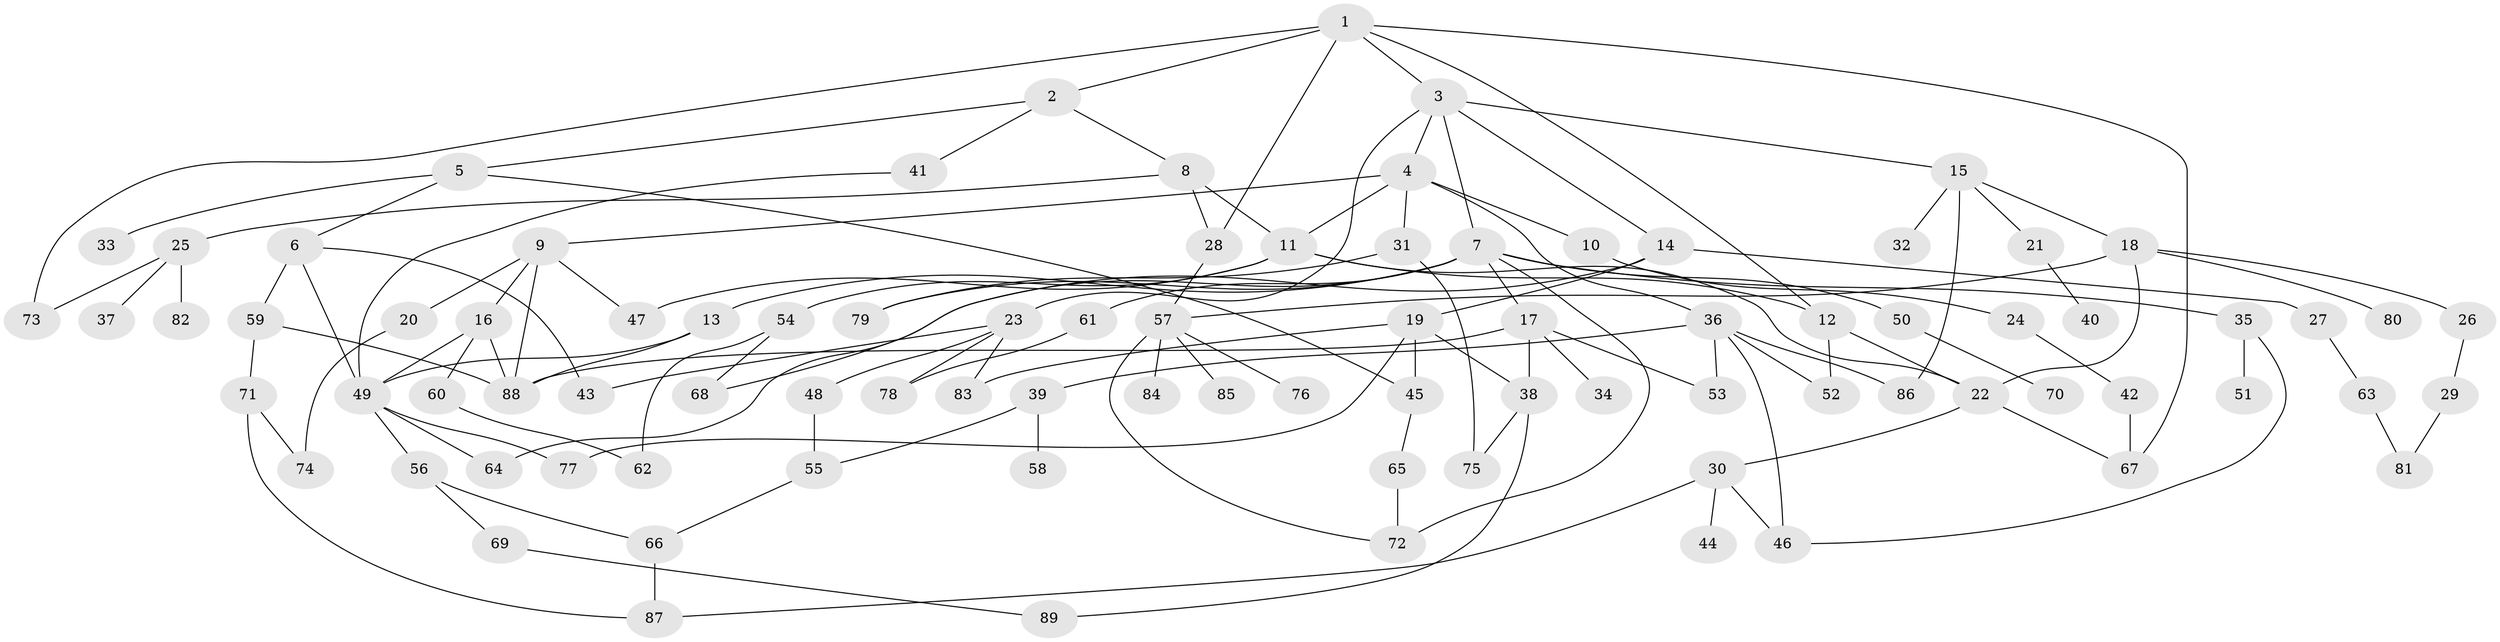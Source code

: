 // coarse degree distribution, {19: 0.02857142857142857, 6: 0.11428571428571428, 3: 0.17142857142857143, 8: 0.02857142857142857, 4: 0.08571428571428572, 7: 0.14285714285714285, 2: 0.2, 1: 0.22857142857142856}
// Generated by graph-tools (version 1.1) at 2025/17/03/04/25 18:17:11]
// undirected, 89 vertices, 130 edges
graph export_dot {
graph [start="1"]
  node [color=gray90,style=filled];
  1;
  2;
  3;
  4;
  5;
  6;
  7;
  8;
  9;
  10;
  11;
  12;
  13;
  14;
  15;
  16;
  17;
  18;
  19;
  20;
  21;
  22;
  23;
  24;
  25;
  26;
  27;
  28;
  29;
  30;
  31;
  32;
  33;
  34;
  35;
  36;
  37;
  38;
  39;
  40;
  41;
  42;
  43;
  44;
  45;
  46;
  47;
  48;
  49;
  50;
  51;
  52;
  53;
  54;
  55;
  56;
  57;
  58;
  59;
  60;
  61;
  62;
  63;
  64;
  65;
  66;
  67;
  68;
  69;
  70;
  71;
  72;
  73;
  74;
  75;
  76;
  77;
  78;
  79;
  80;
  81;
  82;
  83;
  84;
  85;
  86;
  87;
  88;
  89;
  1 -- 2;
  1 -- 3;
  1 -- 12;
  1 -- 28;
  1 -- 73;
  1 -- 67;
  2 -- 5;
  2 -- 8;
  2 -- 41;
  3 -- 4;
  3 -- 7;
  3 -- 14;
  3 -- 15;
  3 -- 23;
  4 -- 9;
  4 -- 10;
  4 -- 11;
  4 -- 31;
  4 -- 36;
  5 -- 6;
  5 -- 33;
  5 -- 45;
  6 -- 43;
  6 -- 59;
  6 -- 49;
  7 -- 13;
  7 -- 17;
  7 -- 35;
  7 -- 50;
  7 -- 61;
  7 -- 79;
  7 -- 64;
  7 -- 72;
  8 -- 25;
  8 -- 28;
  8 -- 11;
  9 -- 16;
  9 -- 20;
  9 -- 47;
  9 -- 88;
  10 -- 24;
  11 -- 54;
  11 -- 47;
  11 -- 12;
  11 -- 22;
  12 -- 22;
  12 -- 52;
  13 -- 49;
  13 -- 88;
  14 -- 19;
  14 -- 27;
  14 -- 68;
  15 -- 18;
  15 -- 21;
  15 -- 32;
  15 -- 86;
  16 -- 60;
  16 -- 49;
  16 -- 88;
  17 -- 34;
  17 -- 38;
  17 -- 53;
  17 -- 88;
  18 -- 26;
  18 -- 80;
  18 -- 22;
  18 -- 57;
  19 -- 77;
  19 -- 45;
  19 -- 83;
  19 -- 38;
  20 -- 74;
  21 -- 40;
  22 -- 30;
  22 -- 67;
  23 -- 48;
  23 -- 83;
  23 -- 78;
  23 -- 43;
  24 -- 42;
  25 -- 37;
  25 -- 82;
  25 -- 73;
  26 -- 29;
  27 -- 63;
  28 -- 57;
  29 -- 81;
  30 -- 44;
  30 -- 46;
  30 -- 87;
  31 -- 75;
  31 -- 79;
  35 -- 46;
  35 -- 51;
  36 -- 39;
  36 -- 52;
  36 -- 53;
  36 -- 86;
  36 -- 46;
  38 -- 89;
  38 -- 75;
  39 -- 58;
  39 -- 55;
  41 -- 49;
  42 -- 67;
  45 -- 65;
  48 -- 55;
  49 -- 56;
  49 -- 64;
  49 -- 77;
  50 -- 70;
  54 -- 68;
  54 -- 62;
  55 -- 66;
  56 -- 69;
  56 -- 66;
  57 -- 76;
  57 -- 84;
  57 -- 85;
  57 -- 72;
  59 -- 71;
  59 -- 88;
  60 -- 62;
  61 -- 78;
  63 -- 81;
  65 -- 72;
  66 -- 87;
  69 -- 89;
  71 -- 87;
  71 -- 74;
}
